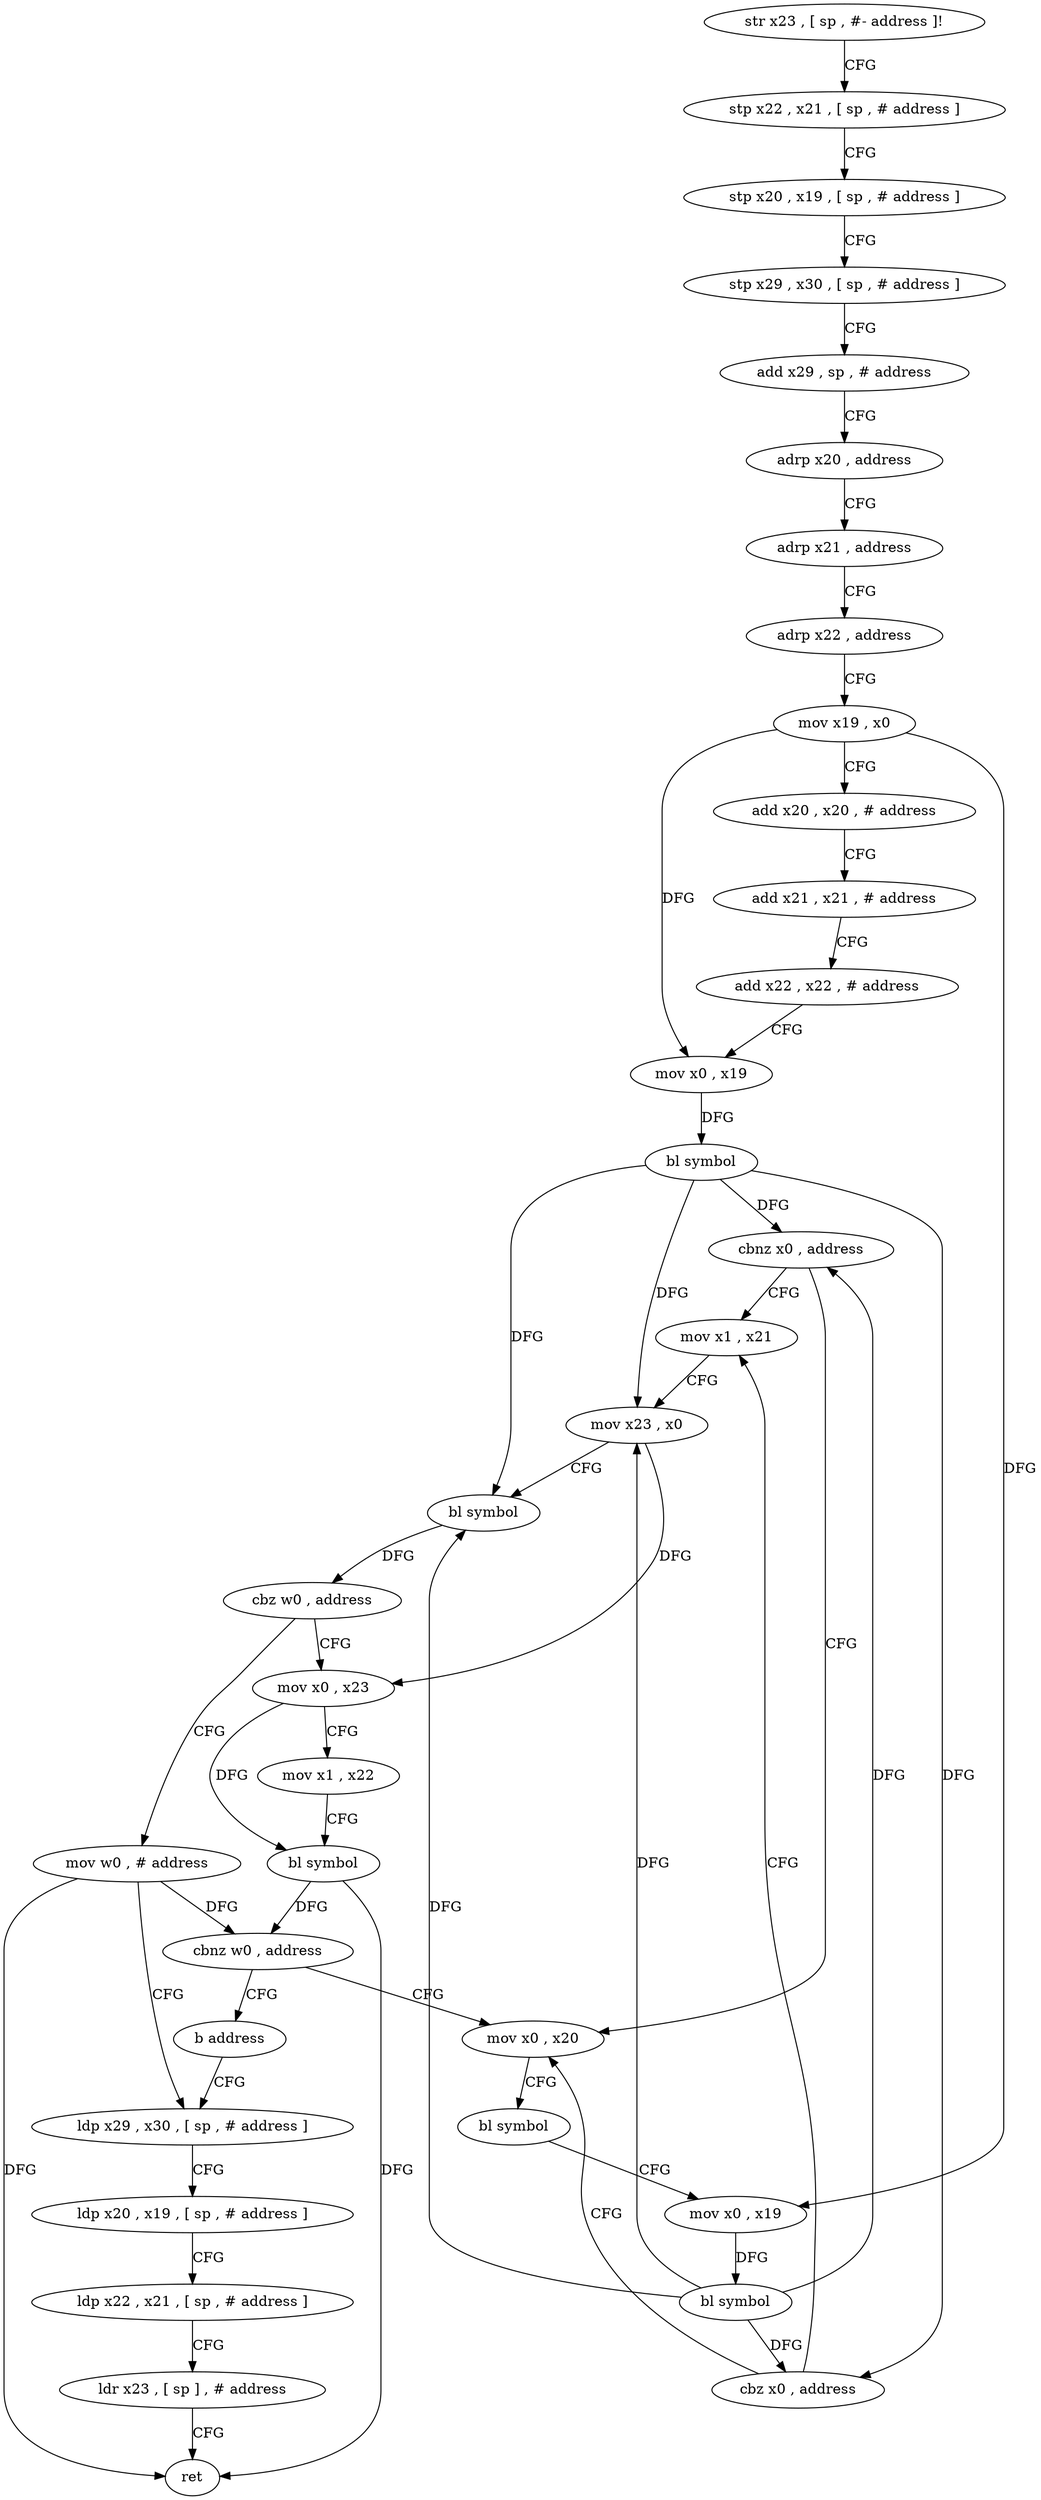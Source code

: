 digraph "func" {
"4213936" [label = "str x23 , [ sp , #- address ]!" ]
"4213940" [label = "stp x22 , x21 , [ sp , # address ]" ]
"4213944" [label = "stp x20 , x19 , [ sp , # address ]" ]
"4213948" [label = "stp x29 , x30 , [ sp , # address ]" ]
"4213952" [label = "add x29 , sp , # address" ]
"4213956" [label = "adrp x20 , address" ]
"4213960" [label = "adrp x21 , address" ]
"4213964" [label = "adrp x22 , address" ]
"4213968" [label = "mov x19 , x0" ]
"4213972" [label = "add x20 , x20 , # address" ]
"4213976" [label = "add x21 , x21 , # address" ]
"4213980" [label = "add x22 , x22 , # address" ]
"4213984" [label = "mov x0 , x19" ]
"4213988" [label = "bl symbol" ]
"4213992" [label = "cbnz x0 , address" ]
"4214016" [label = "mov x1 , x21" ]
"4213996" [label = "mov x0 , x20" ]
"4214020" [label = "mov x23 , x0" ]
"4214024" [label = "bl symbol" ]
"4214028" [label = "cbz w0 , address" ]
"4214052" [label = "mov w0 , # address" ]
"4214032" [label = "mov x0 , x23" ]
"4214000" [label = "bl symbol" ]
"4214004" [label = "mov x0 , x19" ]
"4214008" [label = "bl symbol" ]
"4214012" [label = "cbz x0 , address" ]
"4214056" [label = "ldp x29 , x30 , [ sp , # address ]" ]
"4214036" [label = "mov x1 , x22" ]
"4214040" [label = "bl symbol" ]
"4214044" [label = "cbnz w0 , address" ]
"4214048" [label = "b address" ]
"4214060" [label = "ldp x20 , x19 , [ sp , # address ]" ]
"4214064" [label = "ldp x22 , x21 , [ sp , # address ]" ]
"4214068" [label = "ldr x23 , [ sp ] , # address" ]
"4214072" [label = "ret" ]
"4213936" -> "4213940" [ label = "CFG" ]
"4213940" -> "4213944" [ label = "CFG" ]
"4213944" -> "4213948" [ label = "CFG" ]
"4213948" -> "4213952" [ label = "CFG" ]
"4213952" -> "4213956" [ label = "CFG" ]
"4213956" -> "4213960" [ label = "CFG" ]
"4213960" -> "4213964" [ label = "CFG" ]
"4213964" -> "4213968" [ label = "CFG" ]
"4213968" -> "4213972" [ label = "CFG" ]
"4213968" -> "4213984" [ label = "DFG" ]
"4213968" -> "4214004" [ label = "DFG" ]
"4213972" -> "4213976" [ label = "CFG" ]
"4213976" -> "4213980" [ label = "CFG" ]
"4213980" -> "4213984" [ label = "CFG" ]
"4213984" -> "4213988" [ label = "DFG" ]
"4213988" -> "4213992" [ label = "DFG" ]
"4213988" -> "4214020" [ label = "DFG" ]
"4213988" -> "4214024" [ label = "DFG" ]
"4213988" -> "4214012" [ label = "DFG" ]
"4213992" -> "4214016" [ label = "CFG" ]
"4213992" -> "4213996" [ label = "CFG" ]
"4214016" -> "4214020" [ label = "CFG" ]
"4213996" -> "4214000" [ label = "CFG" ]
"4214020" -> "4214024" [ label = "CFG" ]
"4214020" -> "4214032" [ label = "DFG" ]
"4214024" -> "4214028" [ label = "DFG" ]
"4214028" -> "4214052" [ label = "CFG" ]
"4214028" -> "4214032" [ label = "CFG" ]
"4214052" -> "4214056" [ label = "CFG" ]
"4214052" -> "4214044" [ label = "DFG" ]
"4214052" -> "4214072" [ label = "DFG" ]
"4214032" -> "4214036" [ label = "CFG" ]
"4214032" -> "4214040" [ label = "DFG" ]
"4214000" -> "4214004" [ label = "CFG" ]
"4214004" -> "4214008" [ label = "DFG" ]
"4214008" -> "4214012" [ label = "DFG" ]
"4214008" -> "4213992" [ label = "DFG" ]
"4214008" -> "4214020" [ label = "DFG" ]
"4214008" -> "4214024" [ label = "DFG" ]
"4214012" -> "4213996" [ label = "CFG" ]
"4214012" -> "4214016" [ label = "CFG" ]
"4214056" -> "4214060" [ label = "CFG" ]
"4214036" -> "4214040" [ label = "CFG" ]
"4214040" -> "4214044" [ label = "DFG" ]
"4214040" -> "4214072" [ label = "DFG" ]
"4214044" -> "4213996" [ label = "CFG" ]
"4214044" -> "4214048" [ label = "CFG" ]
"4214048" -> "4214056" [ label = "CFG" ]
"4214060" -> "4214064" [ label = "CFG" ]
"4214064" -> "4214068" [ label = "CFG" ]
"4214068" -> "4214072" [ label = "CFG" ]
}
